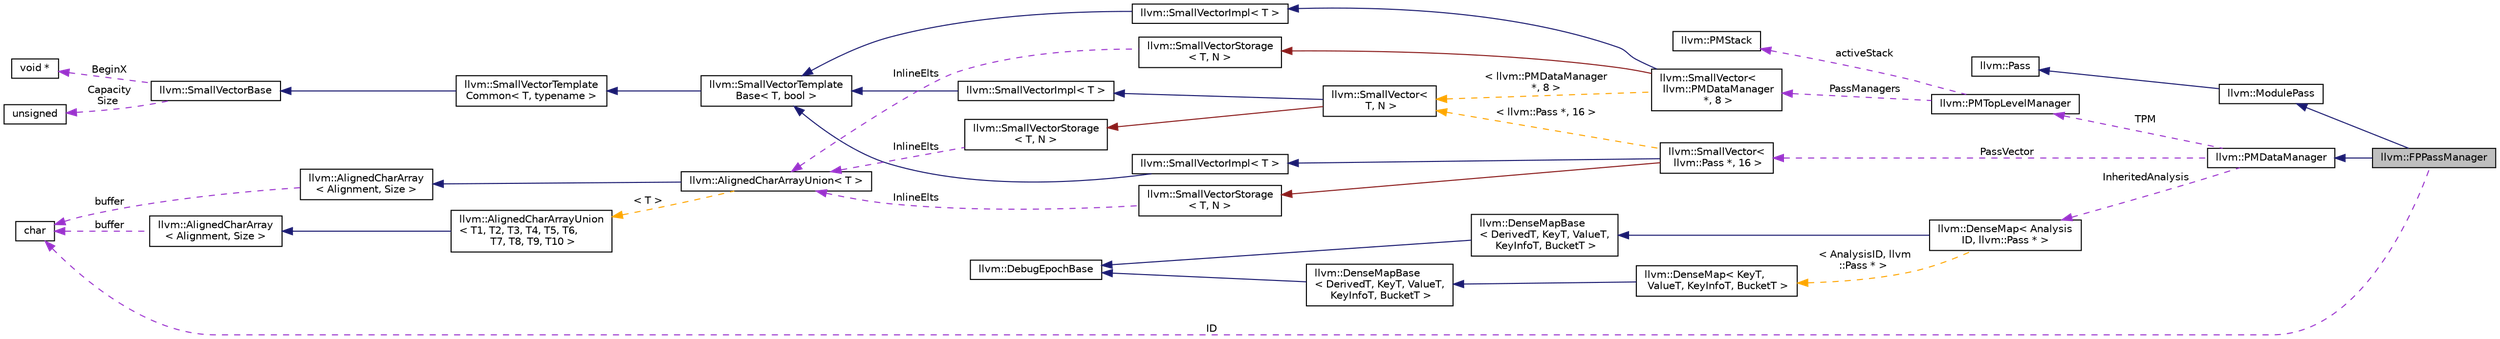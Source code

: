 digraph "llvm::FPPassManager"
{
 // LATEX_PDF_SIZE
  bgcolor="transparent";
  edge [fontname="Helvetica",fontsize="10",labelfontname="Helvetica",labelfontsize="10"];
  node [fontname="Helvetica",fontsize="10",shape="box"];
  rankdir="LR";
  Node1 [label="llvm::FPPassManager",height=0.2,width=0.4,color="black", fillcolor="grey75", style="filled", fontcolor="black",tooltip="FPPassManager manages BBPassManagers and FunctionPasses."];
  Node2 -> Node1 [dir="back",color="midnightblue",fontsize="10",style="solid",fontname="Helvetica"];
  Node2 [label="llvm::ModulePass",height=0.2,width=0.4,color="black",URL="$classllvm_1_1ModulePass.html",tooltip="ModulePass class - This class is used to implement unstructured interprocedural optimizations and ana..."];
  Node3 -> Node2 [dir="back",color="midnightblue",fontsize="10",style="solid",fontname="Helvetica"];
  Node3 [label="llvm::Pass",height=0.2,width=0.4,color="black",URL="$classllvm_1_1Pass.html",tooltip="Pass interface - Implemented by all 'passes'."];
  Node4 -> Node1 [dir="back",color="midnightblue",fontsize="10",style="solid",fontname="Helvetica"];
  Node4 [label="llvm::PMDataManager",height=0.2,width=0.4,color="black",URL="$classllvm_1_1PMDataManager.html",tooltip="PMDataManager provides the common place to manage the analysis data used by pass managers."];
  Node5 -> Node4 [dir="back",color="darkorchid3",fontsize="10",style="dashed",label=" TPM" ,fontname="Helvetica"];
  Node5 [label="llvm::PMTopLevelManager",height=0.2,width=0.4,color="black",URL="$classllvm_1_1PMTopLevelManager.html",tooltip="PMTopLevelManager manages LastUser info and collects common APIs used by top level pass managers."];
  Node6 -> Node5 [dir="back",color="darkorchid3",fontsize="10",style="dashed",label=" activeStack" ,fontname="Helvetica"];
  Node6 [label="llvm::PMStack",height=0.2,width=0.4,color="black",URL="$classllvm_1_1PMStack.html",tooltip="PMStack - This class implements a stack data structure of PMDataManager pointers."];
  Node7 -> Node5 [dir="back",color="darkorchid3",fontsize="10",style="dashed",label=" PassManagers" ,fontname="Helvetica"];
  Node7 [label="llvm::SmallVector\<\l llvm::PMDataManager\l *, 8 \>",height=0.2,width=0.4,color="black",URL="$classllvm_1_1SmallVector.html",tooltip=" "];
  Node8 -> Node7 [dir="back",color="midnightblue",fontsize="10",style="solid",fontname="Helvetica"];
  Node8 [label="llvm::SmallVectorImpl\< T \>",height=0.2,width=0.4,color="black",URL="$classllvm_1_1SmallVectorImpl.html",tooltip="This class consists of common code factored out of the SmallVector class to reduce code duplication b..."];
  Node9 -> Node8 [dir="back",color="midnightblue",fontsize="10",style="solid",fontname="Helvetica"];
  Node9 [label="llvm::SmallVectorTemplate\lBase\< T, bool \>",height=0.2,width=0.4,color="black",URL="$classllvm_1_1SmallVectorTemplateBase.html",tooltip="SmallVectorTemplateBase<TriviallyCopyable = false> - This is where we put method implementations that..."];
  Node10 -> Node9 [dir="back",color="midnightblue",fontsize="10",style="solid",fontname="Helvetica"];
  Node10 [label="llvm::SmallVectorTemplate\lCommon\< T, typename \>",height=0.2,width=0.4,color="black",URL="$classllvm_1_1SmallVectorTemplateCommon.html",tooltip="This is the part of SmallVectorTemplateBase which does not depend on whether the type T is a POD."];
  Node11 -> Node10 [dir="back",color="midnightblue",fontsize="10",style="solid",fontname="Helvetica"];
  Node11 [label="llvm::SmallVectorBase",height=0.2,width=0.4,color="black",URL="$classllvm_1_1SmallVectorBase.html",tooltip="This is all the non-templated stuff common to all SmallVectors."];
  Node12 -> Node11 [dir="back",color="darkorchid3",fontsize="10",style="dashed",label=" BeginX" ,fontname="Helvetica"];
  Node12 [label="void *",height=0.2,width=0.4,color="black",tooltip=" "];
  Node13 -> Node11 [dir="back",color="darkorchid3",fontsize="10",style="dashed",label=" Capacity\nSize" ,fontname="Helvetica"];
  Node13 [label="unsigned",height=0.2,width=0.4,color="black",URL="$classunsigned.html",tooltip=" "];
  Node14 -> Node7 [dir="back",color="firebrick4",fontsize="10",style="solid",fontname="Helvetica"];
  Node14 [label="llvm::SmallVectorStorage\l\< T, N \>",height=0.2,width=0.4,color="black",URL="$structllvm_1_1SmallVectorStorage.html",tooltip="Storage for the SmallVector elements."];
  Node15 -> Node14 [dir="back",color="darkorchid3",fontsize="10",style="dashed",label=" InlineElts" ,fontname="Helvetica"];
  Node15 [label="llvm::AlignedCharArrayUnion\< T \>",height=0.2,width=0.4,color="black",URL="$structllvm_1_1AlignedCharArrayUnion.html",tooltip=" "];
  Node16 -> Node15 [dir="back",color="midnightblue",fontsize="10",style="solid",fontname="Helvetica"];
  Node16 [label="llvm::AlignedCharArray\l\< Alignment, Size \>",height=0.2,width=0.4,color="black",URL="$structllvm_1_1AlignedCharArray.html",tooltip="Helper for building an aligned character array type."];
  Node17 -> Node16 [dir="back",color="darkorchid3",fontsize="10",style="dashed",label=" buffer" ,fontname="Helvetica"];
  Node17 [label="char",height=0.2,width=0.4,color="black",URL="$classchar.html",tooltip=" "];
  Node18 -> Node15 [dir="back",color="orange",fontsize="10",style="dashed",label=" \< T \>" ,fontname="Helvetica"];
  Node18 [label="llvm::AlignedCharArrayUnion\l\< T1, T2, T3, T4, T5, T6,\l T7, T8, T9, T10 \>",height=0.2,width=0.4,color="black",URL="$structllvm_1_1AlignedCharArrayUnion.html",tooltip="This union template exposes a suitably aligned and sized character array member which can hold elemen..."];
  Node19 -> Node18 [dir="back",color="midnightblue",fontsize="10",style="solid",fontname="Helvetica"];
  Node19 [label="llvm::AlignedCharArray\l\< Alignment, Size \>",height=0.2,width=0.4,color="black",URL="$structllvm_1_1AlignedCharArray.html",tooltip="Helper for building an aligned character array type."];
  Node17 -> Node19 [dir="back",color="darkorchid3",fontsize="10",style="dashed",label=" buffer" ,fontname="Helvetica"];
  Node20 -> Node7 [dir="back",color="orange",fontsize="10",style="dashed",label=" \< llvm::PMDataManager\l *, 8 \>" ,fontname="Helvetica"];
  Node20 [label="llvm::SmallVector\<\l T, N \>",height=0.2,width=0.4,color="black",URL="$classllvm_1_1SmallVector.html",tooltip="This is a 'vector' (really, a variable-sized array), optimized for the case when the array is small."];
  Node21 -> Node20 [dir="back",color="midnightblue",fontsize="10",style="solid",fontname="Helvetica"];
  Node21 [label="llvm::SmallVectorImpl\< T \>",height=0.2,width=0.4,color="black",URL="$classllvm_1_1SmallVectorImpl.html",tooltip="This class consists of common code factored out of the SmallVector class to reduce code duplication b..."];
  Node9 -> Node21 [dir="back",color="midnightblue",fontsize="10",style="solid",fontname="Helvetica"];
  Node22 -> Node20 [dir="back",color="firebrick4",fontsize="10",style="solid",fontname="Helvetica"];
  Node22 [label="llvm::SmallVectorStorage\l\< T, N \>",height=0.2,width=0.4,color="black",URL="$structllvm_1_1SmallVectorStorage.html",tooltip="Storage for the SmallVector elements."];
  Node15 -> Node22 [dir="back",color="darkorchid3",fontsize="10",style="dashed",label=" InlineElts" ,fontname="Helvetica"];
  Node23 -> Node4 [dir="back",color="darkorchid3",fontsize="10",style="dashed",label=" PassVector" ,fontname="Helvetica"];
  Node23 [label="llvm::SmallVector\<\l llvm::Pass *, 16 \>",height=0.2,width=0.4,color="black",URL="$classllvm_1_1SmallVector.html",tooltip=" "];
  Node24 -> Node23 [dir="back",color="midnightblue",fontsize="10",style="solid",fontname="Helvetica"];
  Node24 [label="llvm::SmallVectorImpl\< T \>",height=0.2,width=0.4,color="black",URL="$classllvm_1_1SmallVectorImpl.html",tooltip="This class consists of common code factored out of the SmallVector class to reduce code duplication b..."];
  Node9 -> Node24 [dir="back",color="midnightblue",fontsize="10",style="solid",fontname="Helvetica"];
  Node25 -> Node23 [dir="back",color="firebrick4",fontsize="10",style="solid",fontname="Helvetica"];
  Node25 [label="llvm::SmallVectorStorage\l\< T, N \>",height=0.2,width=0.4,color="black",URL="$structllvm_1_1SmallVectorStorage.html",tooltip="Storage for the SmallVector elements."];
  Node15 -> Node25 [dir="back",color="darkorchid3",fontsize="10",style="dashed",label=" InlineElts" ,fontname="Helvetica"];
  Node20 -> Node23 [dir="back",color="orange",fontsize="10",style="dashed",label=" \< llvm::Pass *, 16 \>" ,fontname="Helvetica"];
  Node26 -> Node4 [dir="back",color="darkorchid3",fontsize="10",style="dashed",label=" InheritedAnalysis" ,fontname="Helvetica"];
  Node26 [label="llvm::DenseMap\< Analysis\lID, llvm::Pass * \>",height=0.2,width=0.4,color="black",URL="$classllvm_1_1DenseMap.html",tooltip=" "];
  Node27 -> Node26 [dir="back",color="midnightblue",fontsize="10",style="solid",fontname="Helvetica"];
  Node27 [label="llvm::DenseMapBase\l\< DerivedT, KeyT, ValueT,\l KeyInfoT, BucketT \>",height=0.2,width=0.4,color="black",URL="$classllvm_1_1DenseMapBase.html",tooltip=" "];
  Node28 -> Node27 [dir="back",color="midnightblue",fontsize="10",style="solid",fontname="Helvetica"];
  Node28 [label="llvm::DebugEpochBase",height=0.2,width=0.4,color="black",URL="$classllvm_1_1DebugEpochBase.html",tooltip=" "];
  Node29 -> Node26 [dir="back",color="orange",fontsize="10",style="dashed",label=" \< AnalysisID, llvm\l::Pass * \>" ,fontname="Helvetica"];
  Node29 [label="llvm::DenseMap\< KeyT,\l ValueT, KeyInfoT, BucketT \>",height=0.2,width=0.4,color="black",URL="$classllvm_1_1DenseMap.html",tooltip=" "];
  Node30 -> Node29 [dir="back",color="midnightblue",fontsize="10",style="solid",fontname="Helvetica"];
  Node30 [label="llvm::DenseMapBase\l\< DerivedT, KeyT, ValueT,\l KeyInfoT, BucketT \>",height=0.2,width=0.4,color="black",URL="$classllvm_1_1DenseMapBase.html",tooltip=" "];
  Node28 -> Node30 [dir="back",color="midnightblue",fontsize="10",style="solid",fontname="Helvetica"];
  Node17 -> Node1 [dir="back",color="darkorchid3",fontsize="10",style="dashed",label=" ID" ,fontname="Helvetica"];
}
